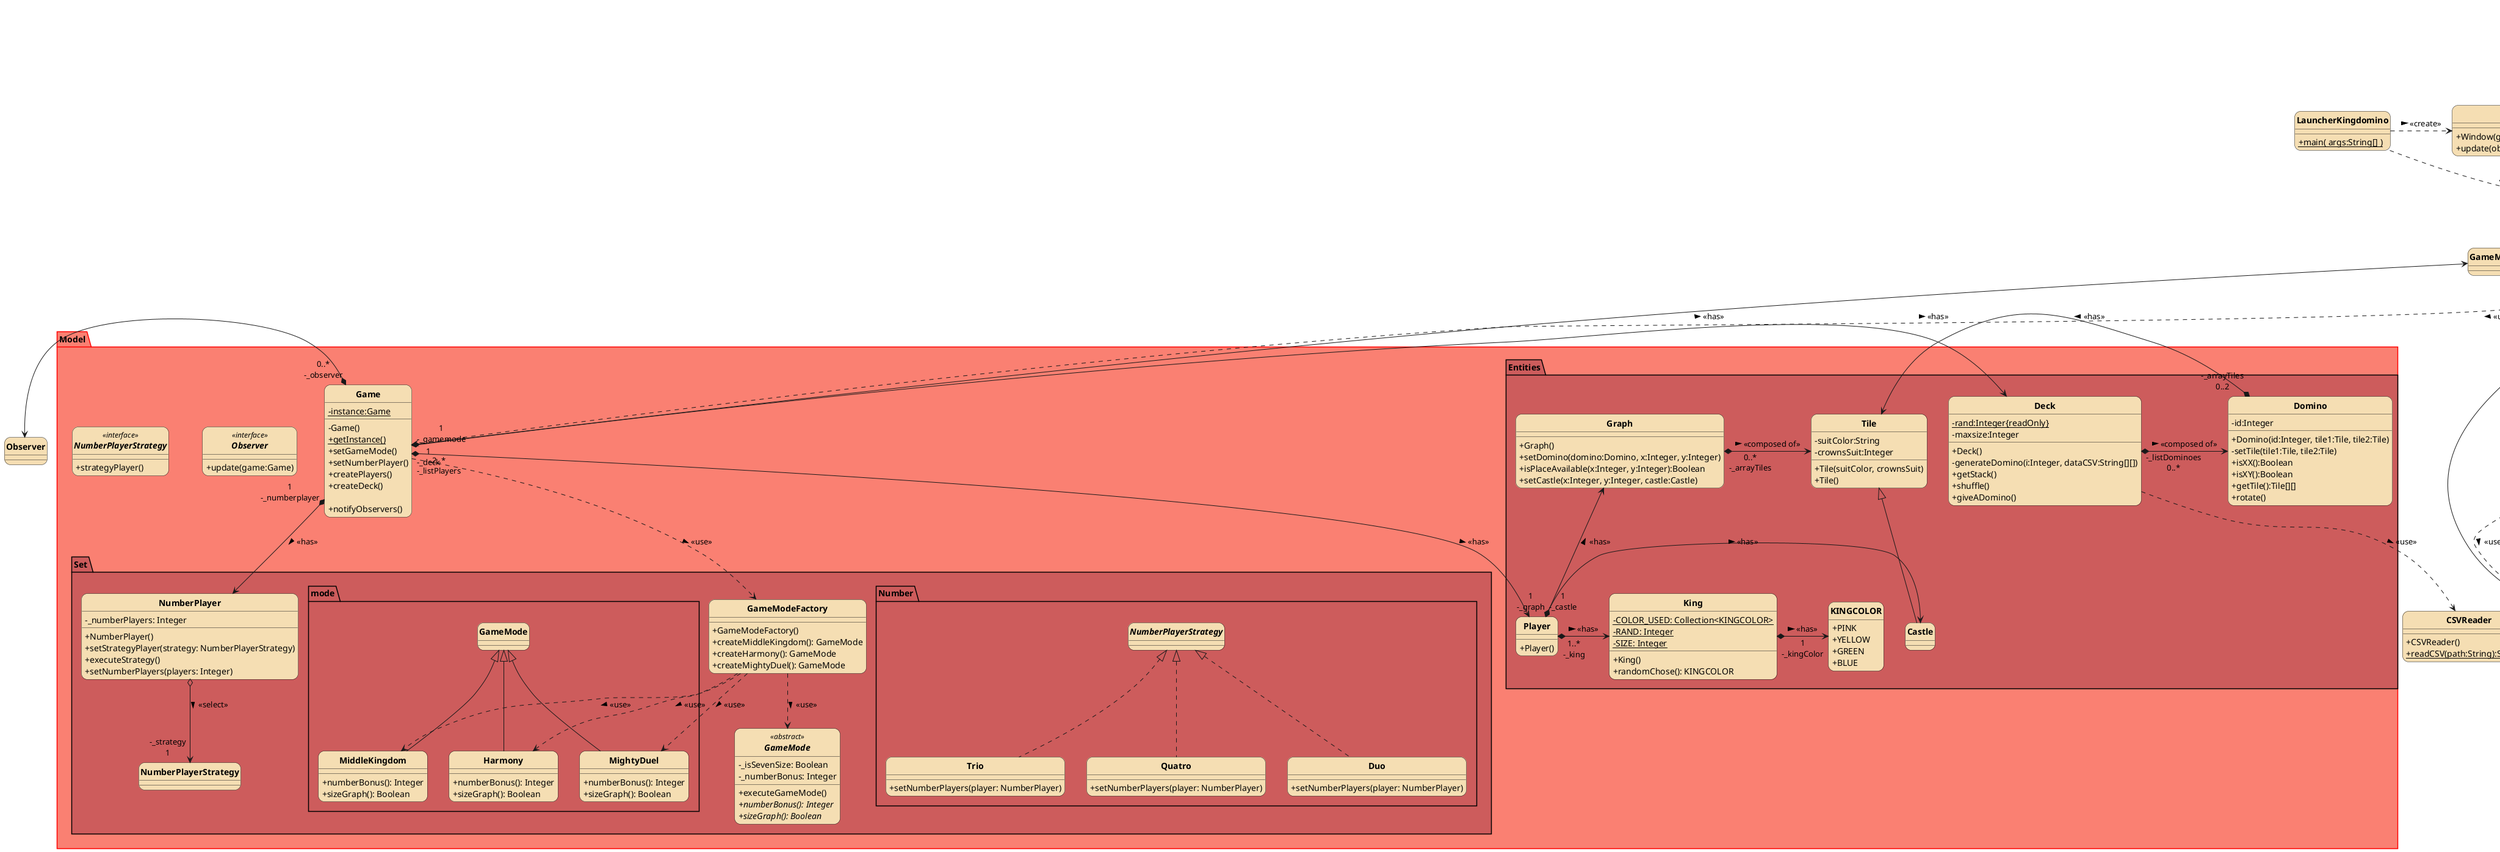 @startuml
skinparam style strictuml
skinparam classAttributeIconSize 0
skinparam classFontStyle Bold
hide enum methods
skinparam roundcorner 20
skinparam classBackgroundColor #wheat


class LauncherKingdomino{
    +{static} main( args:String[] )
}

package utilities {
    class CSVReader{
        +CSVReader()
        {static}+readCSV(path:String):String[][]
    }

}

package Model #salmon;line:red{

    class Game {
        {static}-instance:Game
        -Game()
        {static}+getInstance()
        +setGameMode()
        +setNumberPlayer()
        +createPlayers()
        +createDeck()

        +notifyObservers()
    }

    interface Observer<<interface>>{
       +update(game:Game)
    }

    package Entities #indianred{
        Graph "0..*\n-_arrayTiles" *-> Tile : <<composed of>> >

        class Graph {
            +Graph()
            +setDomino(domino:Domino, x:Integer, y:Integer)
            +isPlaceAvailable(x:Integer, y:Integer):Boolean
            +setCastle(x:Integer, y:Integer, castle:Castle)

        }

        class King{
            {static}-COLOR_USED: Collection<KINGCOLOR>
            {static}-RAND: Integer
            {static}-SIZE: Integer

            +King()
            +randomChose(): KINGCOLOR
        }


        Deck "-_listDominoes\n0..*" *-> Domino : <<composed of>> >


        class Deck{
            {static}-rand:Integer{readOnly}
            -maxsize:Integer
            +Deck()
            -generateDomino(i:Integer, dataCSV:String[][])
            +getStack()
            +shuffle()
            +giveADomino()
        }

        Domino "-_arrayTiles\n0..2" *-l-> Tile : <<has>> >
        class Domino {
           -id:Integer
           +Domino(id:Integer, tile1:Tile, tile2:Tile)
           -setTile(tile1:Tile, tile2:Tile)
           +isXX():Boolean
           +isXY():Boolean
           +getTile():Tile[][]
           +rotate()
        }

        class Tile{
           -suitColor:String
           -crownsSuit:Integer
           +Tile(suitColor, crownsSuit)
           +Tile()
        }

        Player "1\n-_graph" *--> Graph : > <<has>>
        Player "1..*\n-_king"*-> King : > <<has>>
        Player "1\n-_castle" *-l-> Castle : > <<has>>
        class Player {
            +Player()
        }

        class Castle extends Tile{

        }

        enum KINGCOLOR {
            +PINK
            +YELLOW
            +GREEN
            +BLUE
        }

    }


    package Set #indianred {

        class NumberPlayer{
            -_numberPlayers: Integer
            +NumberPlayer()
            +setStrategyPlayer(strategy: NumberPlayerStrategy)
            +executeStrategy()
            +setNumberPlayers(players: Integer)
         }

        NumberPlayer o--> "-_strategy\n1"NumberPlayerStrategy: > <<select>>

        package Number{
            class Duo implements NumberPlayerStrategy
            {
                +setNumberPlayers(player: NumberPlayer)
            }

            class Trio implements NumberPlayerStrategy
            {
                +setNumberPlayers(player: NumberPlayer)
            }

            class Quatro implements NumberPlayerStrategy
            {
                +setNumberPlayers(player: NumberPlayer)
            }
        }

        Game ..> GameModeFactory : <<use>> >
        GameModeFactory ..> GameMode : <<use>> >

        class GameModeFactory{
            +GameModeFactory()
            +createMiddleKingdom(): GameMode
            +createHarmony(): GameMode
            +createMightyDuel(): GameMode
        }

        abstract GameMode<<abstract>>{
            -_isSevenSize: Boolean
            -_numberBonus: Integer
            +executeGameMode()
            {abstract}+numberBonus(): Integer
            {abstract}+sizeGraph(): Boolean
        }


            package mode{
                class MiddleKingdom extends GameMode{
                    +numberBonus(): Integer
                    +sizeGraph(): Boolean
                }

                class Harmony extends GameMode{
                    +numberBonus(): Integer
                    +sizeGraph(): Boolean
                }

                class MightyDuel extends GameMode{
                    +numberBonus(): Integer
                    +sizeGraph(): Boolean
                }

                GameModeFactory ..> MiddleKingdom: <<use>> >
                GameModeFactory ..> Harmony: <<use>> >
                GameModeFactory ..> MightyDuel: <<use>> >
            }

    }

    interface NumberPlayerStrategy<<interface>>{
        +strategyPlayer()
    }
}

package View #lightgreen;line:green{
    Window ..> KingDominoStart : <<use>> >
    KingDominoStart ..> KingDominoGame : <<use>> >
    KingDominoGame ..> KingDominoEnd: <<use>> >

    class Window implements Observer
    {
        +Window(game:Game, controller:Controller)
        +update(observer:Observer)
    }

    class KingDominoStart extends Window implements Observer
    {
        +KingDominoStart()
    }

    class KingDominoGame extends Window implements Observer
    {

    }

    class KingDominoEnd extends Window implements Observer
    {

    }
}

package Controller #gold;line:goldenrod {

    class Controller{
        +launchGame()
    }

}

Window ..> Controller :<<use>> >
LauncherKingdomino .> Window : <<create>> >
LauncherKingdomino .> Controller : <<create>> >

Game "1\n-_gamemode"*-u-> GameMode : <<has>> >
Game "1\n-_numberplayer" *--> NumberPlayer : <<has>> >
Game "1\n-_deck" *-> Deck : <<has>> >
Game "2..*\n-_listPlayers" *--> Player : <<has>> >


Controller ..> Game : <<use>> >
Game *-l-> Observer : "0..*\n-_observer"<<notify>> >
King *-r-> "1\n-_kingColor" KINGCOLOR : <<has>> >
Deck .d.> CSVReader : <<use>> >

@enduml